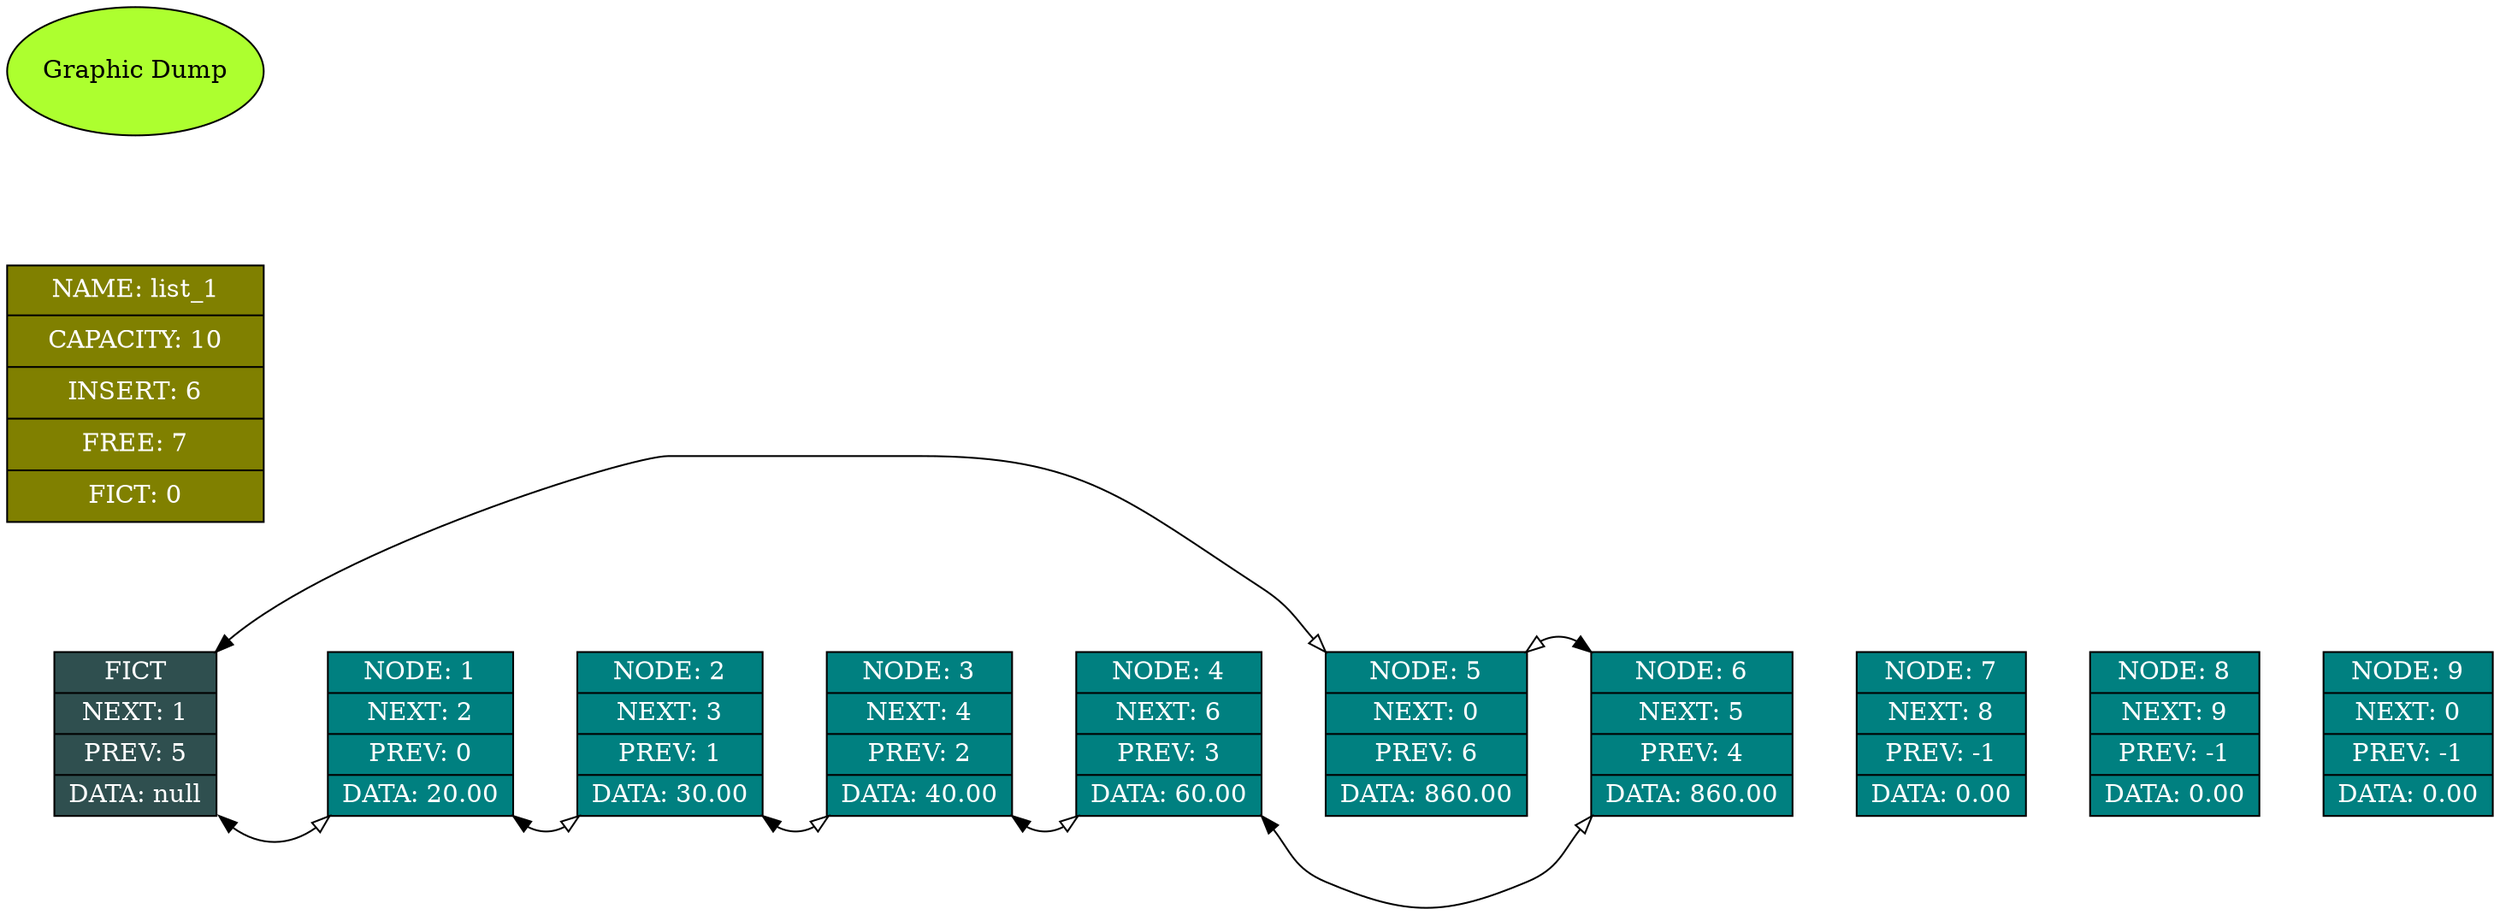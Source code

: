 digraph LIST
{
	graph [dpi = 200, nodesep = 1];
	rankdir = LR;

	subgraph LISTS
	{
		node [shape = record, style = "filled", fillcolor = "teal", fontcolor = "white"];
		edge [maxlen = 2, penwidth = 1, arrowhead = "empty", weight = 0, dir = "both"];
			l_elem_0 [label = "<name> FICT | <next> NEXT: 1 | <prev> PREV: 5 | <data> DATA: null", fillcolor = "darkslategray"];
			l_elem_1 [label = "<name> NODE: 1 | <next> NEXT: 2 | <prev> PREV: 0 | <data> DATA: 20.00"];
			l_elem_2 [label = "<name> NODE: 2 | <next> NEXT: 3 | <prev> PREV: 1 | <data> DATA: 30.00"];
			l_elem_3 [label = "<name> NODE: 3 | <next> NEXT: 4 | <prev> PREV: 2 | <data> DATA: 40.00"];
			l_elem_4 [label = "<name> NODE: 4 | <next> NEXT: 6 | <prev> PREV: 3 | <data> DATA: 60.00"];
			l_elem_5 [label = "<name> NODE: 5 | <next> NEXT: 0 | <prev> PREV: 6 | <data> DATA: 860.00"];
			l_elem_6 [label = "<name> NODE: 6 | <next> NEXT: 5 | <prev> PREV: 4 | <data> DATA: 860.00"];
			l_elem_7 [label = "<name> NODE: 7 | <next> NEXT: 8 | <prev> PREV: -1 | <data> DATA: 0.00"];
			l_elem_8 [label = "<name> NODE: 8 | <next> NEXT: 9 | <prev> PREV: -1 | <data> DATA: 0.00"];
			l_elem_9 [label = "<name> NODE: 9 | <next> NEXT: 0 | <prev> PREV: -1 | <data> DATA: 0.00"];
		l_elem_0->l_elem_1->l_elem_2->l_elem_3->l_elem_4->l_elem_5->l_elem_6->l_elem_7->l_elem_8->l_elem_9 [weight = 5, style = "invisible", arrowhead = "none", dir = "forward"];

		l_elem_0:se -> l_elem_1:sw;
		l_elem_0:ne -> l_elem_5:nw;
		l_elem_1:se -> l_elem_2:sw;
		l_elem_2:se -> l_elem_3:sw;
		l_elem_3:se -> l_elem_4:sw;
		l_elem_4:se -> l_elem_6:sw;
		l_elem_6:nw -> l_elem_5:ne;
		}

	subgraph MAIN
	{
		node	[shape = record, width = 2, height = 2, style = "filled", fillcolor = "olive", fontcolor = "white"];
		edge	[maxlen = 1 , penwidth = 1, arrowhead = "empty"];
		main	[label = "{NAME:  list_1} | {CAPACITY:  10} | {INSERT:  6} | {FREE:  7} | {FICT:  0}"];
	}

	subgraph MAIN
	{
		node 	[shape = ellipse, height = 1, style = "filled", fillcolor = "greenyellow", fontcolor = "black"];
		title 	[label = "Graphic Dump"];
	}

}
